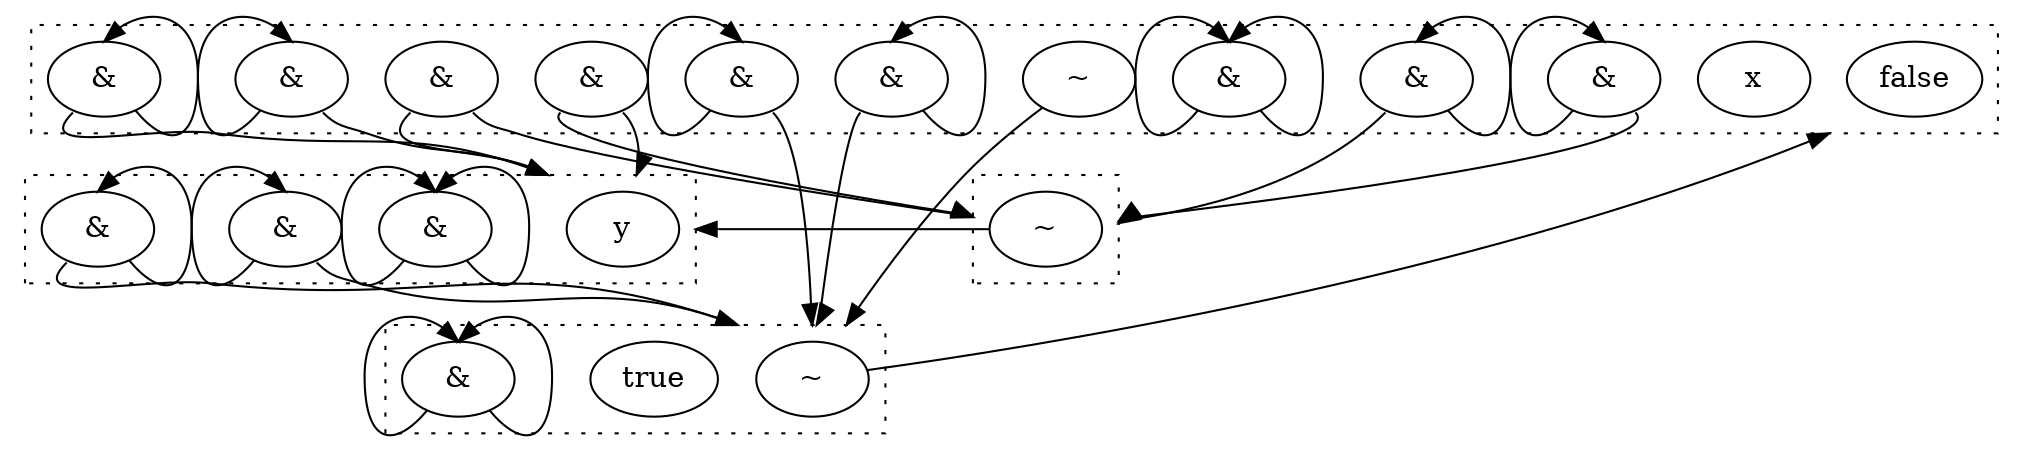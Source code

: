 digraph egraph {
  compound=true
  clusterrank=local
  subgraph cluster_0 {
    style=dotted
    0.0[label = "false"]
    0.1[label = "x"]
    0.2[label = "&"]
    0.3[label = "&"]
    0.4[label = "&"]
    0.5[label = "&"]
    0.6[label = "&"]
    0.7[label = "~"]
    0.8[label = "&"]
    0.9[label = "&"]
    0.10[label = "&"]
    0.11[label = "&"]
  }
  subgraph cluster_2 {
    style=dotted
    2.0[label = "~"]
    2.1[label = "true"]
    2.2[label = "&"]
  }
  subgraph cluster_3 {
    style=dotted
    3.0[label = "y"]
    3.1[label = "&"]
    3.2[label = "&"]
    3.3[label = "&"]
  }
  subgraph cluster_15 {
    style=dotted
    15.0[label = "~"]
  }
  0.2:sw -> 3.0 [lhead = cluster_3, ]
  0.2:se -> 0.2:n [lhead = cluster_0, ]
  0.3:sw -> 0.3:n [lhead = cluster_0, ]
  0.3:se -> 3.0 [lhead = cluster_3, ]
  0.4:sw -> 0.4:n [lhead = cluster_0, ]
  0.4:se -> 0.4:n [lhead = cluster_0, ]
  0.5:sw -> 0.5:n [lhead = cluster_0, ]
  0.5:se -> 2.0 [lhead = cluster_2, ]
  0.6:sw -> 2.0 [lhead = cluster_2, ]
  0.6:se -> 0.6:n [lhead = cluster_0, ]
  0.7 -> 2.0 [lhead = cluster_2, ]
  0.8:sw -> 3.0 [lhead = cluster_3, ]
  0.8:se -> 15.0 [lhead = cluster_15, ]
  0.9:sw -> 0.9:n [lhead = cluster_0, ]
  0.9:se -> 15.0 [lhead = cluster_15, ]
  0.10:sw -> 15.0 [lhead = cluster_15, ]
  0.10:se -> 3.0 [lhead = cluster_3, ]
  0.11:sw -> 15.0 [lhead = cluster_15, ]
  0.11:se -> 0.11:n [lhead = cluster_0, ]
  2.0 -> 0.0 [lhead = cluster_0, ]
  2.2:sw -> 2.2:n [lhead = cluster_2, ]
  2.2:se -> 2.2:n [lhead = cluster_2, ]
  3.1:sw -> 3.1:n [lhead = cluster_3, ]
  3.1:se -> 3.1:n [lhead = cluster_3, ]
  3.2:sw -> 3.2:n [lhead = cluster_3, ]
  3.2:se -> 2.0 [lhead = cluster_2, ]
  3.3:sw -> 2.0 [lhead = cluster_2, ]
  3.3:se -> 3.3:n [lhead = cluster_3, ]
  15.0 -> 3.0 [lhead = cluster_3, ]
}